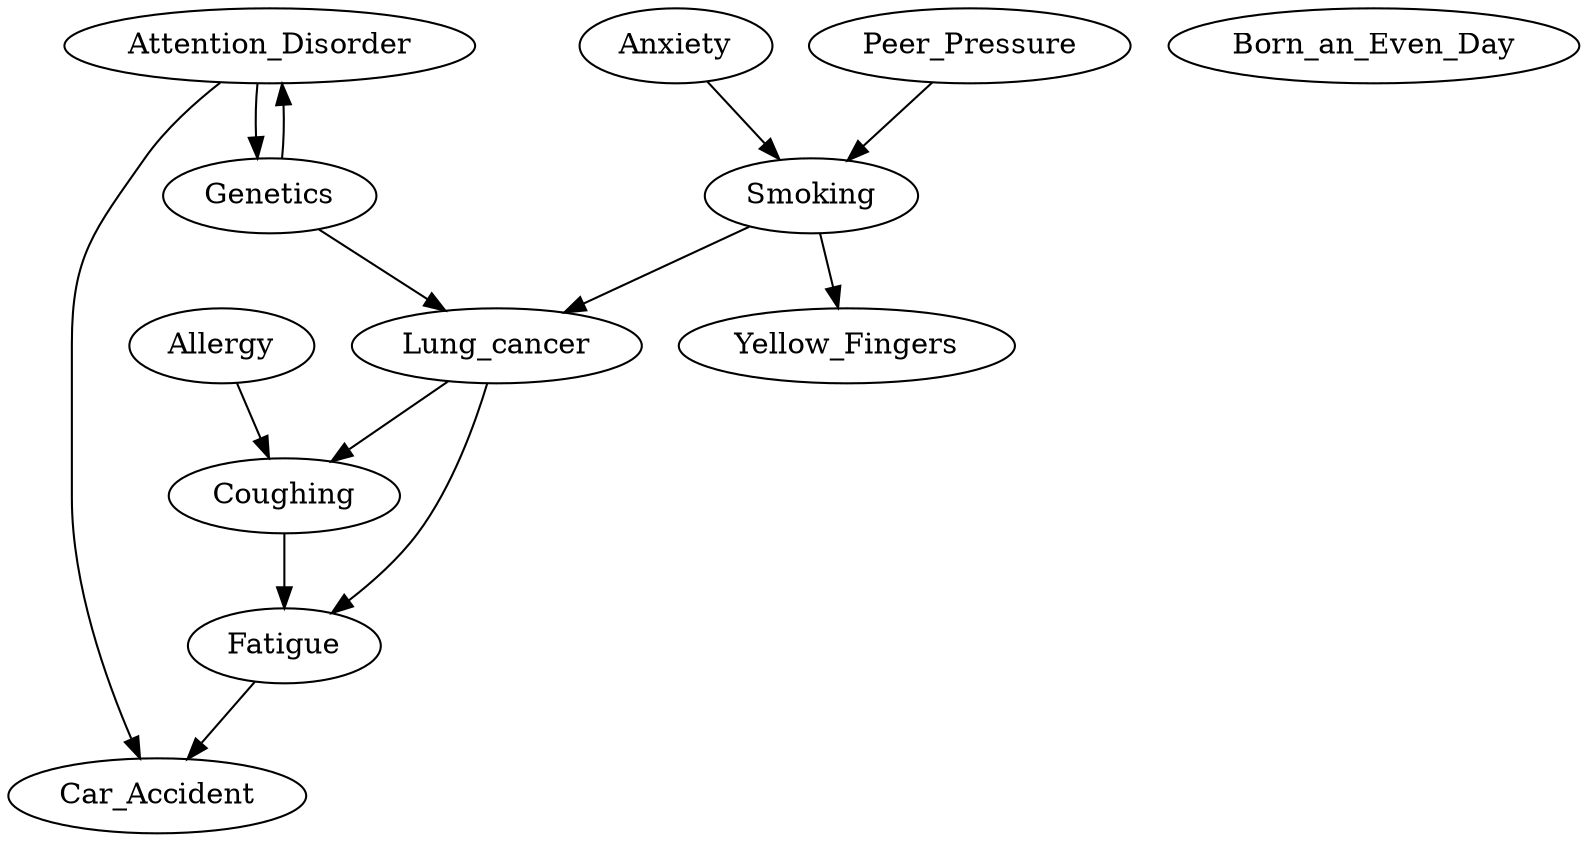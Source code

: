 strict digraph "" {
	Smoking -> Yellow_Fingers	 [weight=1];
	Smoking -> Lung_cancer	 [weight=1];
	Anxiety -> Smoking	 [weight=1];
	Peer_Pressure -> Smoking	 [weight=1];
	Genetics -> Attention_Disorder	 [weight=1];
	Genetics -> Lung_cancer	 [weight=1];
	Attention_Disorder -> Genetics	 [weight=1];
	Attention_Disorder -> Car_Accident	 [weight=1];
	Born_an_Even_Day;
	Fatigue -> Car_Accident	 [weight=1];
	Allergy -> Coughing	 [weight=1];
	Coughing -> Fatigue	 [weight=1];
	Lung_cancer -> Fatigue	 [weight=1];
	Lung_cancer -> Coughing	 [weight=1];
}
